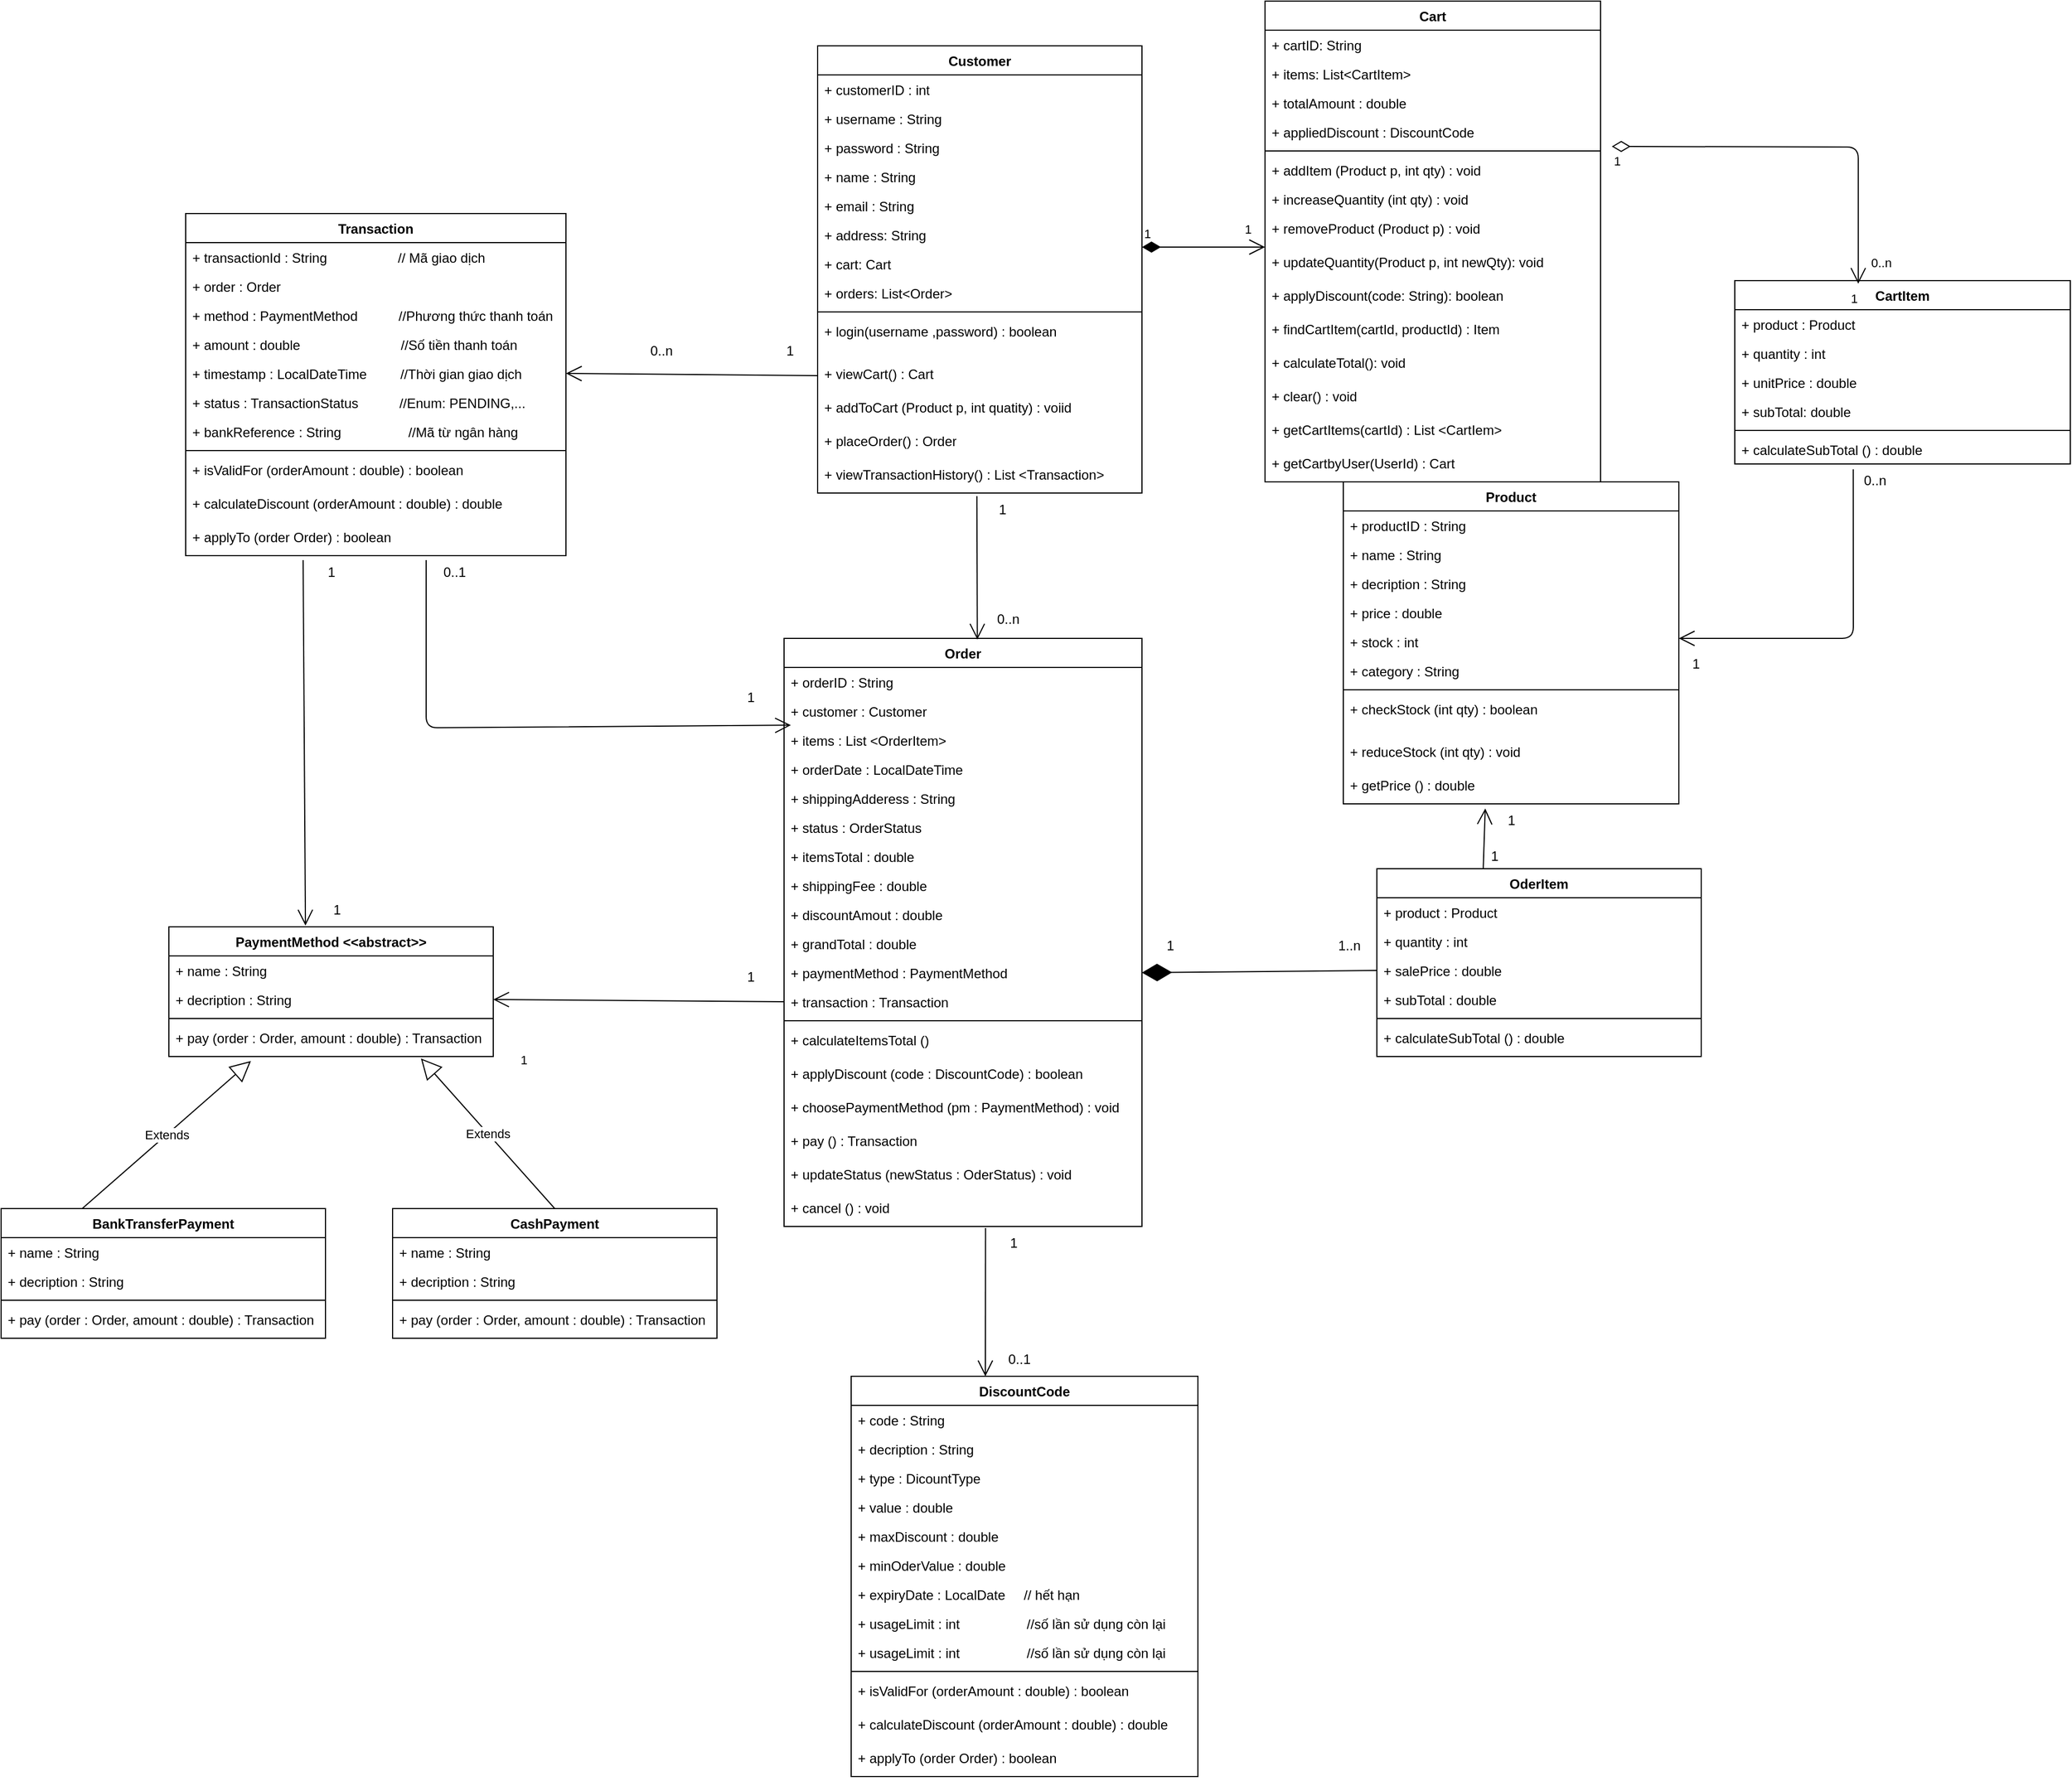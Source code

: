 <mxfile>
    <diagram id="XWeczmoMWFOpDsuUQ3jR" name="Page-1">
        <mxGraphModel dx="1324" dy="1663" grid="1" gridSize="10" guides="1" tooltips="1" connect="1" arrows="1" fold="1" page="1" pageScale="1" pageWidth="850" pageHeight="1100" math="0" shadow="0">
            <root>
                <mxCell id="0"/>
                <mxCell id="1" parent="0"/>
                <mxCell id="58" value="Customer" style="swimlane;fontStyle=1;align=center;verticalAlign=top;childLayout=stackLayout;horizontal=1;startSize=26;horizontalStack=0;resizeParent=1;resizeParentMax=0;resizeLast=0;collapsible=1;marginBottom=0;whiteSpace=wrap;html=1;" parent="1" vertex="1">
                    <mxGeometry x="140" y="-50" width="290" height="400" as="geometry">
                        <mxRectangle x="150" y="10" width="100" height="30" as="alternateBounds"/>
                    </mxGeometry>
                </mxCell>
                <mxCell id="59" value="+ customerID : int" style="text;strokeColor=none;fillColor=none;align=left;verticalAlign=top;spacingLeft=4;spacingRight=4;overflow=hidden;rotatable=0;points=[[0,0.5],[1,0.5]];portConstraint=eastwest;whiteSpace=wrap;html=1;" parent="58" vertex="1">
                    <mxGeometry y="26" width="290" height="26" as="geometry"/>
                </mxCell>
                <mxCell id="64" value="+ username : String" style="text;strokeColor=none;fillColor=none;align=left;verticalAlign=top;spacingLeft=4;spacingRight=4;overflow=hidden;rotatable=0;points=[[0,0.5],[1,0.5]];portConstraint=eastwest;whiteSpace=wrap;html=1;" parent="58" vertex="1">
                    <mxGeometry y="52" width="290" height="26" as="geometry"/>
                </mxCell>
                <mxCell id="68" value="+ password : String" style="text;strokeColor=none;fillColor=none;align=left;verticalAlign=top;spacingLeft=4;spacingRight=4;overflow=hidden;rotatable=0;points=[[0,0.5],[1,0.5]];portConstraint=eastwest;whiteSpace=wrap;html=1;" parent="58" vertex="1">
                    <mxGeometry y="78" width="290" height="26" as="geometry"/>
                </mxCell>
                <mxCell id="65" value="+ name : String" style="text;strokeColor=none;fillColor=none;align=left;verticalAlign=top;spacingLeft=4;spacingRight=4;overflow=hidden;rotatable=0;points=[[0,0.5],[1,0.5]];portConstraint=eastwest;whiteSpace=wrap;html=1;" parent="58" vertex="1">
                    <mxGeometry y="104" width="290" height="26" as="geometry"/>
                </mxCell>
                <mxCell id="66" value="+ email : String" style="text;strokeColor=none;fillColor=none;align=left;verticalAlign=top;spacingLeft=4;spacingRight=4;overflow=hidden;rotatable=0;points=[[0,0.5],[1,0.5]];portConstraint=eastwest;whiteSpace=wrap;html=1;" parent="58" vertex="1">
                    <mxGeometry y="130" width="290" height="26" as="geometry"/>
                </mxCell>
                <mxCell id="67" value="+ address: String" style="text;strokeColor=none;fillColor=none;align=left;verticalAlign=top;spacingLeft=4;spacingRight=4;overflow=hidden;rotatable=0;points=[[0,0.5],[1,0.5]];portConstraint=eastwest;whiteSpace=wrap;html=1;" parent="58" vertex="1">
                    <mxGeometry y="156" width="290" height="26" as="geometry"/>
                </mxCell>
                <mxCell id="137" value="+ cart: Cart" style="text;strokeColor=none;fillColor=none;align=left;verticalAlign=top;spacingLeft=4;spacingRight=4;overflow=hidden;rotatable=0;points=[[0,0.5],[1,0.5]];portConstraint=eastwest;whiteSpace=wrap;html=1;" parent="58" vertex="1">
                    <mxGeometry y="182" width="290" height="26" as="geometry"/>
                </mxCell>
                <mxCell id="138" value="+ orders: List&amp;lt;Order&amp;gt;" style="text;strokeColor=none;fillColor=none;align=left;verticalAlign=top;spacingLeft=4;spacingRight=4;overflow=hidden;rotatable=0;points=[[0,0.5],[1,0.5]];portConstraint=eastwest;whiteSpace=wrap;html=1;" parent="58" vertex="1">
                    <mxGeometry y="208" width="290" height="26" as="geometry"/>
                </mxCell>
                <mxCell id="60" value="" style="line;strokeWidth=1;fillColor=none;align=left;verticalAlign=middle;spacingTop=-1;spacingLeft=3;spacingRight=3;rotatable=0;labelPosition=right;points=[];portConstraint=eastwest;strokeColor=inherit;" parent="58" vertex="1">
                    <mxGeometry y="234" width="290" height="8" as="geometry"/>
                </mxCell>
                <mxCell id="61" value="&lt;div&gt;+ login(username ,password) : boolean&lt;/div&gt;" style="text;strokeColor=none;fillColor=none;align=left;verticalAlign=top;spacingLeft=4;spacingRight=4;overflow=hidden;rotatable=0;points=[[0,0.5],[1,0.5]];portConstraint=eastwest;whiteSpace=wrap;html=1;" parent="58" vertex="1">
                    <mxGeometry y="242" width="290" height="38" as="geometry"/>
                </mxCell>
                <mxCell id="62" value="+ viewCart() : Cart" style="text;strokeColor=none;fillColor=none;align=left;verticalAlign=top;spacingLeft=4;spacingRight=4;overflow=hidden;rotatable=0;points=[[0,0.5],[1,0.5]];portConstraint=eastwest;whiteSpace=wrap;html=1;" parent="58" vertex="1">
                    <mxGeometry y="280" width="290" height="30" as="geometry"/>
                </mxCell>
                <mxCell id="152" value="+ addToCart (Product p, int quatity) : voiid" style="text;strokeColor=none;fillColor=none;align=left;verticalAlign=top;spacingLeft=4;spacingRight=4;overflow=hidden;rotatable=0;points=[[0,0.5],[1,0.5]];portConstraint=eastwest;whiteSpace=wrap;html=1;" parent="58" vertex="1">
                    <mxGeometry y="310" width="290" height="30" as="geometry"/>
                </mxCell>
                <mxCell id="151" value="+ placeOrder() : Order" style="text;strokeColor=none;fillColor=none;align=left;verticalAlign=top;spacingLeft=4;spacingRight=4;overflow=hidden;rotatable=0;points=[[0,0.5],[1,0.5]];portConstraint=eastwest;whiteSpace=wrap;html=1;" parent="58" vertex="1">
                    <mxGeometry y="340" width="290" height="30" as="geometry"/>
                </mxCell>
                <mxCell id="153" value="+ viewTransactionHistory() : List &amp;lt;Transaction&amp;gt;" style="text;strokeColor=none;fillColor=none;align=left;verticalAlign=top;spacingLeft=4;spacingRight=4;overflow=hidden;rotatable=0;points=[[0,0.5],[1,0.5]];portConstraint=eastwest;whiteSpace=wrap;html=1;" parent="58" vertex="1">
                    <mxGeometry y="370" width="290" height="30" as="geometry"/>
                </mxCell>
                <mxCell id="69" value="Cart" style="swimlane;fontStyle=1;align=center;verticalAlign=top;childLayout=stackLayout;horizontal=1;startSize=26;horizontalStack=0;resizeParent=1;resizeParentMax=0;resizeLast=0;collapsible=1;marginBottom=0;whiteSpace=wrap;html=1;" parent="1" vertex="1">
                    <mxGeometry x="540" y="-90" width="300" height="430" as="geometry">
                        <mxRectangle x="150" y="10" width="100" height="30" as="alternateBounds"/>
                    </mxGeometry>
                </mxCell>
                <mxCell id="70" value="+&amp;nbsp;&lt;span style=&quot;background-color: transparent;&quot;&gt;cartID: String&lt;/span&gt;" style="text;strokeColor=none;fillColor=none;align=left;verticalAlign=top;spacingLeft=4;spacingRight=4;overflow=hidden;rotatable=0;points=[[0,0.5],[1,0.5]];portConstraint=eastwest;whiteSpace=wrap;html=1;" parent="69" vertex="1">
                    <mxGeometry y="26" width="300" height="26" as="geometry"/>
                </mxCell>
                <mxCell id="72" value="+&amp;nbsp;&lt;span style=&quot;background-color: transparent;&quot;&gt;items: List&amp;lt;CartItem&amp;gt;&lt;/span&gt;" style="text;strokeColor=none;fillColor=none;align=left;verticalAlign=top;spacingLeft=4;spacingRight=4;overflow=hidden;rotatable=0;points=[[0,0.5],[1,0.5]];portConstraint=eastwest;whiteSpace=wrap;html=1;" parent="69" vertex="1">
                    <mxGeometry y="52" width="300" height="26" as="geometry"/>
                </mxCell>
                <mxCell id="73" value="+ totalAmount : double" style="text;strokeColor=none;fillColor=none;align=left;verticalAlign=top;spacingLeft=4;spacingRight=4;overflow=hidden;rotatable=0;points=[[0,0.5],[1,0.5]];portConstraint=eastwest;whiteSpace=wrap;html=1;" parent="69" vertex="1">
                    <mxGeometry y="78" width="300" height="26" as="geometry"/>
                </mxCell>
                <mxCell id="132" value="+ appliedDiscount : DiscountCode" style="text;strokeColor=none;fillColor=none;align=left;verticalAlign=top;spacingLeft=4;spacingRight=4;overflow=hidden;rotatable=0;points=[[0,0.5],[1,0.5]];portConstraint=eastwest;whiteSpace=wrap;html=1;" parent="69" vertex="1">
                    <mxGeometry y="104" width="300" height="26" as="geometry"/>
                </mxCell>
                <mxCell id="76" value="" style="line;strokeWidth=1;fillColor=none;align=left;verticalAlign=middle;spacingTop=-1;spacingLeft=3;spacingRight=3;rotatable=0;labelPosition=right;points=[];portConstraint=eastwest;strokeColor=inherit;" parent="69" vertex="1">
                    <mxGeometry y="130" width="300" height="8" as="geometry"/>
                </mxCell>
                <mxCell id="77" value="&lt;div&gt;+ addItem (Product p, int qty) : void&lt;/div&gt;" style="text;strokeColor=none;fillColor=none;align=left;verticalAlign=top;spacingLeft=4;spacingRight=4;overflow=hidden;rotatable=0;points=[[0,0.5],[1,0.5]];portConstraint=eastwest;whiteSpace=wrap;html=1;" parent="69" vertex="1">
                    <mxGeometry y="138" width="300" height="26" as="geometry"/>
                </mxCell>
                <mxCell id="360" value="&lt;div&gt;+ increaseQuantity (int qty) : void&lt;/div&gt;" style="text;strokeColor=none;fillColor=none;align=left;verticalAlign=top;spacingLeft=4;spacingRight=4;overflow=hidden;rotatable=0;points=[[0,0.5],[1,0.5]];portConstraint=eastwest;whiteSpace=wrap;html=1;" vertex="1" parent="69">
                    <mxGeometry y="164" width="300" height="26" as="geometry"/>
                </mxCell>
                <mxCell id="133" value="+ removeProduct (Product p) : void" style="text;strokeColor=none;fillColor=none;align=left;verticalAlign=top;spacingLeft=4;spacingRight=4;overflow=hidden;rotatable=0;points=[[0,0.5],[1,0.5]];portConstraint=eastwest;whiteSpace=wrap;html=1;" parent="69" vertex="1">
                    <mxGeometry y="190" width="300" height="30" as="geometry"/>
                </mxCell>
                <mxCell id="78" value="+&amp;nbsp;&lt;span style=&quot;background-color: transparent;&quot;&gt;updateQuantity(Product p, int newQty): void&lt;/span&gt;" style="text;strokeColor=none;fillColor=none;align=left;verticalAlign=top;spacingLeft=4;spacingRight=4;overflow=hidden;rotatable=0;points=[[0,0.5],[1,0.5]];portConstraint=eastwest;whiteSpace=wrap;html=1;" parent="69" vertex="1">
                    <mxGeometry y="220" width="300" height="30" as="geometry"/>
                </mxCell>
                <mxCell id="135" value="+&amp;nbsp;&lt;span style=&quot;background-color: transparent;&quot;&gt;applyDiscount(code: String): boolean&lt;/span&gt;" style="text;strokeColor=none;fillColor=none;align=left;verticalAlign=top;spacingLeft=4;spacingRight=4;overflow=hidden;rotatable=0;points=[[0,0.5],[1,0.5]];portConstraint=eastwest;whiteSpace=wrap;html=1;" parent="69" vertex="1">
                    <mxGeometry y="250" width="300" height="30" as="geometry"/>
                </mxCell>
                <mxCell id="359" value="+ findCartItem(cartId, productId) : Item" style="text;strokeColor=none;fillColor=none;align=left;verticalAlign=top;spacingLeft=4;spacingRight=4;overflow=hidden;rotatable=0;points=[[0,0.5],[1,0.5]];portConstraint=eastwest;whiteSpace=wrap;html=1;" parent="69" vertex="1">
                    <mxGeometry y="280" width="300" height="30" as="geometry"/>
                </mxCell>
                <mxCell id="134" value="+&amp;nbsp;&lt;span style=&quot;background-color: transparent;&quot;&gt;calculateTotal(): void&lt;/span&gt;" style="text;strokeColor=none;fillColor=none;align=left;verticalAlign=top;spacingLeft=4;spacingRight=4;overflow=hidden;rotatable=0;points=[[0,0.5],[1,0.5]];portConstraint=eastwest;whiteSpace=wrap;html=1;" parent="69" vertex="1">
                    <mxGeometry y="310" width="300" height="30" as="geometry"/>
                </mxCell>
                <mxCell id="136" value="+ clear() : void" style="text;strokeColor=none;fillColor=none;align=left;verticalAlign=top;spacingLeft=4;spacingRight=4;overflow=hidden;rotatable=0;points=[[0,0.5],[1,0.5]];portConstraint=eastwest;whiteSpace=wrap;html=1;" parent="69" vertex="1">
                    <mxGeometry y="340" width="300" height="30" as="geometry"/>
                </mxCell>
                <mxCell id="357" value="+ getCartItems(cartId) : List &amp;lt;CartIem&amp;gt;" style="text;strokeColor=none;fillColor=none;align=left;verticalAlign=top;spacingLeft=4;spacingRight=4;overflow=hidden;rotatable=0;points=[[0,0.5],[1,0.5]];portConstraint=eastwest;whiteSpace=wrap;html=1;" parent="69" vertex="1">
                    <mxGeometry y="370" width="300" height="30" as="geometry"/>
                </mxCell>
                <mxCell id="358" value="+ getCartbyUser(UserId) : Cart" style="text;strokeColor=none;fillColor=none;align=left;verticalAlign=top;spacingLeft=4;spacingRight=4;overflow=hidden;rotatable=0;points=[[0,0.5],[1,0.5]];portConstraint=eastwest;whiteSpace=wrap;html=1;" parent="69" vertex="1">
                    <mxGeometry y="400" width="300" height="30" as="geometry"/>
                </mxCell>
                <mxCell id="139" value="Order" style="swimlane;fontStyle=1;align=center;verticalAlign=top;childLayout=stackLayout;horizontal=1;startSize=26;horizontalStack=0;resizeParent=1;resizeParentMax=0;resizeLast=0;collapsible=1;marginBottom=0;whiteSpace=wrap;html=1;" parent="1" vertex="1">
                    <mxGeometry x="110" y="480" width="320" height="526" as="geometry">
                        <mxRectangle x="150" y="10" width="100" height="30" as="alternateBounds"/>
                    </mxGeometry>
                </mxCell>
                <mxCell id="140" value="+ orderID : String" style="text;strokeColor=none;fillColor=none;align=left;verticalAlign=top;spacingLeft=4;spacingRight=4;overflow=hidden;rotatable=0;points=[[0,0.5],[1,0.5]];portConstraint=eastwest;whiteSpace=wrap;html=1;" parent="139" vertex="1">
                    <mxGeometry y="26" width="320" height="26" as="geometry"/>
                </mxCell>
                <mxCell id="141" value="+ customer : Customer" style="text;strokeColor=none;fillColor=none;align=left;verticalAlign=top;spacingLeft=4;spacingRight=4;overflow=hidden;rotatable=0;points=[[0,0.5],[1,0.5]];portConstraint=eastwest;whiteSpace=wrap;html=1;" parent="139" vertex="1">
                    <mxGeometry y="52" width="320" height="26" as="geometry"/>
                </mxCell>
                <mxCell id="142" value="+ items : List &amp;lt;OrderItem&amp;gt;" style="text;strokeColor=none;fillColor=none;align=left;verticalAlign=top;spacingLeft=4;spacingRight=4;overflow=hidden;rotatable=0;points=[[0,0.5],[1,0.5]];portConstraint=eastwest;whiteSpace=wrap;html=1;" parent="139" vertex="1">
                    <mxGeometry y="78" width="320" height="26" as="geometry"/>
                </mxCell>
                <mxCell id="143" value="+ orderDate : LocalDateTime" style="text;strokeColor=none;fillColor=none;align=left;verticalAlign=top;spacingLeft=4;spacingRight=4;overflow=hidden;rotatable=0;points=[[0,0.5],[1,0.5]];portConstraint=eastwest;whiteSpace=wrap;html=1;" parent="139" vertex="1">
                    <mxGeometry y="104" width="320" height="26" as="geometry"/>
                </mxCell>
                <mxCell id="144" value="+ shippingAdderess : String" style="text;strokeColor=none;fillColor=none;align=left;verticalAlign=top;spacingLeft=4;spacingRight=4;overflow=hidden;rotatable=0;points=[[0,0.5],[1,0.5]];portConstraint=eastwest;whiteSpace=wrap;html=1;" parent="139" vertex="1">
                    <mxGeometry y="130" width="320" height="26" as="geometry"/>
                </mxCell>
                <mxCell id="145" value="+ status : OrderStatus" style="text;strokeColor=none;fillColor=none;align=left;verticalAlign=top;spacingLeft=4;spacingRight=4;overflow=hidden;rotatable=0;points=[[0,0.5],[1,0.5]];portConstraint=eastwest;whiteSpace=wrap;html=1;" parent="139" vertex="1">
                    <mxGeometry y="156" width="320" height="26" as="geometry"/>
                </mxCell>
                <mxCell id="146" value="+ itemsTotal : double" style="text;strokeColor=none;fillColor=none;align=left;verticalAlign=top;spacingLeft=4;spacingRight=4;overflow=hidden;rotatable=0;points=[[0,0.5],[1,0.5]];portConstraint=eastwest;whiteSpace=wrap;html=1;" parent="139" vertex="1">
                    <mxGeometry y="182" width="320" height="26" as="geometry"/>
                </mxCell>
                <mxCell id="147" value="+ shippingFee : double" style="text;strokeColor=none;fillColor=none;align=left;verticalAlign=top;spacingLeft=4;spacingRight=4;overflow=hidden;rotatable=0;points=[[0,0.5],[1,0.5]];portConstraint=eastwest;whiteSpace=wrap;html=1;" parent="139" vertex="1">
                    <mxGeometry y="208" width="320" height="26" as="geometry"/>
                </mxCell>
                <mxCell id="182" value="+ discountAmout : double" style="text;strokeColor=none;fillColor=none;align=left;verticalAlign=top;spacingLeft=4;spacingRight=4;overflow=hidden;rotatable=0;points=[[0,0.5],[1,0.5]];portConstraint=eastwest;whiteSpace=wrap;html=1;" parent="139" vertex="1">
                    <mxGeometry y="234" width="320" height="26" as="geometry"/>
                </mxCell>
                <mxCell id="181" value="+ grandTotal : double" style="text;strokeColor=none;fillColor=none;align=left;verticalAlign=top;spacingLeft=4;spacingRight=4;overflow=hidden;rotatable=0;points=[[0,0.5],[1,0.5]];portConstraint=eastwest;whiteSpace=wrap;html=1;" parent="139" vertex="1">
                    <mxGeometry y="260" width="320" height="26" as="geometry"/>
                </mxCell>
                <mxCell id="183" value="+ paymentMethod : PaymentMethod" style="text;strokeColor=none;fillColor=none;align=left;verticalAlign=top;spacingLeft=4;spacingRight=4;overflow=hidden;rotatable=0;points=[[0,0.5],[1,0.5]];portConstraint=eastwest;whiteSpace=wrap;html=1;" parent="139" vertex="1">
                    <mxGeometry y="286" width="320" height="26" as="geometry"/>
                </mxCell>
                <mxCell id="184" value="+ transaction : Transaction" style="text;strokeColor=none;fillColor=none;align=left;verticalAlign=top;spacingLeft=4;spacingRight=4;overflow=hidden;rotatable=0;points=[[0,0.5],[1,0.5]];portConstraint=eastwest;whiteSpace=wrap;html=1;" parent="139" vertex="1">
                    <mxGeometry y="312" width="320" height="26" as="geometry"/>
                </mxCell>
                <mxCell id="148" value="" style="line;strokeWidth=1;fillColor=none;align=left;verticalAlign=middle;spacingTop=-1;spacingLeft=3;spacingRight=3;rotatable=0;labelPosition=right;points=[];portConstraint=eastwest;strokeColor=inherit;" parent="139" vertex="1">
                    <mxGeometry y="338" width="320" height="8" as="geometry"/>
                </mxCell>
                <mxCell id="150" value="+ calculateItemsTotal ()" style="text;strokeColor=none;fillColor=none;align=left;verticalAlign=top;spacingLeft=4;spacingRight=4;overflow=hidden;rotatable=0;points=[[0,0.5],[1,0.5]];portConstraint=eastwest;whiteSpace=wrap;html=1;" parent="139" vertex="1">
                    <mxGeometry y="346" width="320" height="30" as="geometry"/>
                </mxCell>
                <mxCell id="187" value="+ applyDiscount (code : DiscountCode) : boolean" style="text;strokeColor=none;fillColor=none;align=left;verticalAlign=top;spacingLeft=4;spacingRight=4;overflow=hidden;rotatable=0;points=[[0,0.5],[1,0.5]];portConstraint=eastwest;whiteSpace=wrap;html=1;" parent="139" vertex="1">
                    <mxGeometry y="376" width="320" height="30" as="geometry"/>
                </mxCell>
                <mxCell id="188" value="+ choosePaymentMethod (pm : PaymentMethod) : void" style="text;strokeColor=none;fillColor=none;align=left;verticalAlign=top;spacingLeft=4;spacingRight=4;overflow=hidden;rotatable=0;points=[[0,0.5],[1,0.5]];portConstraint=eastwest;whiteSpace=wrap;html=1;" parent="139" vertex="1">
                    <mxGeometry y="406" width="320" height="30" as="geometry"/>
                </mxCell>
                <mxCell id="189" value="+ pay () : Transaction" style="text;strokeColor=none;fillColor=none;align=left;verticalAlign=top;spacingLeft=4;spacingRight=4;overflow=hidden;rotatable=0;points=[[0,0.5],[1,0.5]];portConstraint=eastwest;whiteSpace=wrap;html=1;" parent="139" vertex="1">
                    <mxGeometry y="436" width="320" height="30" as="geometry"/>
                </mxCell>
                <mxCell id="186" value="+ updateStatus (newStatus : OderStatus) : void" style="text;strokeColor=none;fillColor=none;align=left;verticalAlign=top;spacingLeft=4;spacingRight=4;overflow=hidden;rotatable=0;points=[[0,0.5],[1,0.5]];portConstraint=eastwest;whiteSpace=wrap;html=1;" parent="139" vertex="1">
                    <mxGeometry y="466" width="320" height="30" as="geometry"/>
                </mxCell>
                <mxCell id="190" value="+ cancel () : void" style="text;strokeColor=none;fillColor=none;align=left;verticalAlign=top;spacingLeft=4;spacingRight=4;overflow=hidden;rotatable=0;points=[[0,0.5],[1,0.5]];portConstraint=eastwest;whiteSpace=wrap;html=1;" parent="139" vertex="1">
                    <mxGeometry y="496" width="320" height="30" as="geometry"/>
                </mxCell>
                <mxCell id="154" value="CartItem" style="swimlane;fontStyle=1;align=center;verticalAlign=top;childLayout=stackLayout;horizontal=1;startSize=26;horizontalStack=0;resizeParent=1;resizeParentMax=0;resizeLast=0;collapsible=1;marginBottom=0;whiteSpace=wrap;html=1;" parent="1" vertex="1">
                    <mxGeometry x="960" y="160" width="300" height="164" as="geometry">
                        <mxRectangle x="150" y="10" width="100" height="30" as="alternateBounds"/>
                    </mxGeometry>
                </mxCell>
                <mxCell id="155" value="+ product : Product" style="text;strokeColor=none;fillColor=none;align=left;verticalAlign=top;spacingLeft=4;spacingRight=4;overflow=hidden;rotatable=0;points=[[0,0.5],[1,0.5]];portConstraint=eastwest;whiteSpace=wrap;html=1;" parent="154" vertex="1">
                    <mxGeometry y="26" width="300" height="26" as="geometry"/>
                </mxCell>
                <mxCell id="156" value="+ quantity : int" style="text;strokeColor=none;fillColor=none;align=left;verticalAlign=top;spacingLeft=4;spacingRight=4;overflow=hidden;rotatable=0;points=[[0,0.5],[1,0.5]];portConstraint=eastwest;whiteSpace=wrap;html=1;" parent="154" vertex="1">
                    <mxGeometry y="52" width="300" height="26" as="geometry"/>
                </mxCell>
                <mxCell id="157" value="+ unitPrice : double" style="text;strokeColor=none;fillColor=none;align=left;verticalAlign=top;spacingLeft=4;spacingRight=4;overflow=hidden;rotatable=0;points=[[0,0.5],[1,0.5]];portConstraint=eastwest;whiteSpace=wrap;html=1;" parent="154" vertex="1">
                    <mxGeometry y="78" width="300" height="26" as="geometry"/>
                </mxCell>
                <mxCell id="158" value="+ subTotal: double" style="text;strokeColor=none;fillColor=none;align=left;verticalAlign=top;spacingLeft=4;spacingRight=4;overflow=hidden;rotatable=0;points=[[0,0.5],[1,0.5]];portConstraint=eastwest;whiteSpace=wrap;html=1;" parent="154" vertex="1">
                    <mxGeometry y="104" width="300" height="26" as="geometry"/>
                </mxCell>
                <mxCell id="159" value="" style="line;strokeWidth=1;fillColor=none;align=left;verticalAlign=middle;spacingTop=-1;spacingLeft=3;spacingRight=3;rotatable=0;labelPosition=right;points=[];portConstraint=eastwest;strokeColor=inherit;" parent="154" vertex="1">
                    <mxGeometry y="130" width="300" height="8" as="geometry"/>
                </mxCell>
                <mxCell id="160" value="+ calculateSubTotal () : double" style="text;strokeColor=none;fillColor=none;align=left;verticalAlign=top;spacingLeft=4;spacingRight=4;overflow=hidden;rotatable=0;points=[[0,0.5],[1,0.5]];portConstraint=eastwest;whiteSpace=wrap;html=1;" parent="154" vertex="1">
                    <mxGeometry y="138" width="300" height="26" as="geometry"/>
                </mxCell>
                <mxCell id="166" value="Product" style="swimlane;fontStyle=1;align=center;verticalAlign=top;childLayout=stackLayout;horizontal=1;startSize=26;horizontalStack=0;resizeParent=1;resizeParentMax=0;resizeLast=0;collapsible=1;marginBottom=0;whiteSpace=wrap;html=1;" parent="1" vertex="1">
                    <mxGeometry x="610" y="340" width="300" height="288" as="geometry">
                        <mxRectangle x="150" y="10" width="100" height="30" as="alternateBounds"/>
                    </mxGeometry>
                </mxCell>
                <mxCell id="167" value="+ productID : String" style="text;strokeColor=none;fillColor=none;align=left;verticalAlign=top;spacingLeft=4;spacingRight=4;overflow=hidden;rotatable=0;points=[[0,0.5],[1,0.5]];portConstraint=eastwest;whiteSpace=wrap;html=1;" parent="166" vertex="1">
                    <mxGeometry y="26" width="300" height="26" as="geometry"/>
                </mxCell>
                <mxCell id="170" value="+ name : String" style="text;strokeColor=none;fillColor=none;align=left;verticalAlign=top;spacingLeft=4;spacingRight=4;overflow=hidden;rotatable=0;points=[[0,0.5],[1,0.5]];portConstraint=eastwest;whiteSpace=wrap;html=1;" parent="166" vertex="1">
                    <mxGeometry y="52" width="300" height="26" as="geometry"/>
                </mxCell>
                <mxCell id="171" value="+ decription : String" style="text;strokeColor=none;fillColor=none;align=left;verticalAlign=top;spacingLeft=4;spacingRight=4;overflow=hidden;rotatable=0;points=[[0,0.5],[1,0.5]];portConstraint=eastwest;whiteSpace=wrap;html=1;" parent="166" vertex="1">
                    <mxGeometry y="78" width="300" height="26" as="geometry"/>
                </mxCell>
                <mxCell id="172" value="+ price : double" style="text;strokeColor=none;fillColor=none;align=left;verticalAlign=top;spacingLeft=4;spacingRight=4;overflow=hidden;rotatable=0;points=[[0,0.5],[1,0.5]];portConstraint=eastwest;whiteSpace=wrap;html=1;" parent="166" vertex="1">
                    <mxGeometry y="104" width="300" height="26" as="geometry"/>
                </mxCell>
                <mxCell id="173" value="+ stock : int" style="text;strokeColor=none;fillColor=none;align=left;verticalAlign=top;spacingLeft=4;spacingRight=4;overflow=hidden;rotatable=0;points=[[0,0.5],[1,0.5]];portConstraint=eastwest;whiteSpace=wrap;html=1;" parent="166" vertex="1">
                    <mxGeometry y="130" width="300" height="26" as="geometry"/>
                </mxCell>
                <mxCell id="174" value="+ category : String" style="text;strokeColor=none;fillColor=none;align=left;verticalAlign=top;spacingLeft=4;spacingRight=4;overflow=hidden;rotatable=0;points=[[0,0.5],[1,0.5]];portConstraint=eastwest;whiteSpace=wrap;html=1;" parent="166" vertex="1">
                    <mxGeometry y="156" width="300" height="26" as="geometry"/>
                </mxCell>
                <mxCell id="175" value="" style="line;strokeWidth=1;fillColor=none;align=left;verticalAlign=middle;spacingTop=-1;spacingLeft=3;spacingRight=3;rotatable=0;labelPosition=right;points=[];portConstraint=eastwest;strokeColor=inherit;" parent="166" vertex="1">
                    <mxGeometry y="182" width="300" height="8" as="geometry"/>
                </mxCell>
                <mxCell id="176" value="+ checkStock (int qty) : boolean" style="text;strokeColor=none;fillColor=none;align=left;verticalAlign=top;spacingLeft=4;spacingRight=4;overflow=hidden;rotatable=0;points=[[0,0.5],[1,0.5]];portConstraint=eastwest;whiteSpace=wrap;html=1;" parent="166" vertex="1">
                    <mxGeometry y="190" width="300" height="38" as="geometry"/>
                </mxCell>
                <mxCell id="177" value="+ reduceStock (int qty) : void" style="text;strokeColor=none;fillColor=none;align=left;verticalAlign=top;spacingLeft=4;spacingRight=4;overflow=hidden;rotatable=0;points=[[0,0.5],[1,0.5]];portConstraint=eastwest;whiteSpace=wrap;html=1;" parent="166" vertex="1">
                    <mxGeometry y="228" width="300" height="30" as="geometry"/>
                </mxCell>
                <mxCell id="178" value="+ getPrice () : double" style="text;strokeColor=none;fillColor=none;align=left;verticalAlign=top;spacingLeft=4;spacingRight=4;overflow=hidden;rotatable=0;points=[[0,0.5],[1,0.5]];portConstraint=eastwest;whiteSpace=wrap;html=1;" parent="166" vertex="1">
                    <mxGeometry y="258" width="300" height="30" as="geometry"/>
                </mxCell>
                <mxCell id="191" value="OderItem" style="swimlane;fontStyle=1;align=center;verticalAlign=top;childLayout=stackLayout;horizontal=1;startSize=26;horizontalStack=0;resizeParent=1;resizeParentMax=0;resizeLast=0;collapsible=1;marginBottom=0;whiteSpace=wrap;html=1;" parent="1" vertex="1">
                    <mxGeometry x="640" y="686" width="290" height="168" as="geometry">
                        <mxRectangle x="150" y="10" width="100" height="30" as="alternateBounds"/>
                    </mxGeometry>
                </mxCell>
                <mxCell id="192" value="+ product : Product" style="text;strokeColor=none;fillColor=none;align=left;verticalAlign=top;spacingLeft=4;spacingRight=4;overflow=hidden;rotatable=0;points=[[0,0.5],[1,0.5]];portConstraint=eastwest;whiteSpace=wrap;html=1;" parent="191" vertex="1">
                    <mxGeometry y="26" width="290" height="26" as="geometry"/>
                </mxCell>
                <mxCell id="193" value="+ quantity : int" style="text;strokeColor=none;fillColor=none;align=left;verticalAlign=top;spacingLeft=4;spacingRight=4;overflow=hidden;rotatable=0;points=[[0,0.5],[1,0.5]];portConstraint=eastwest;whiteSpace=wrap;html=1;" parent="191" vertex="1">
                    <mxGeometry y="52" width="290" height="26" as="geometry"/>
                </mxCell>
                <mxCell id="194" value="+ salePrice : double" style="text;strokeColor=none;fillColor=none;align=left;verticalAlign=top;spacingLeft=4;spacingRight=4;overflow=hidden;rotatable=0;points=[[0,0.5],[1,0.5]];portConstraint=eastwest;whiteSpace=wrap;html=1;" parent="191" vertex="1">
                    <mxGeometry y="78" width="290" height="26" as="geometry"/>
                </mxCell>
                <mxCell id="195" value="+ subTotal : double" style="text;strokeColor=none;fillColor=none;align=left;verticalAlign=top;spacingLeft=4;spacingRight=4;overflow=hidden;rotatable=0;points=[[0,0.5],[1,0.5]];portConstraint=eastwest;whiteSpace=wrap;html=1;" parent="191" vertex="1">
                    <mxGeometry y="104" width="290" height="26" as="geometry"/>
                </mxCell>
                <mxCell id="200" value="" style="line;strokeWidth=1;fillColor=none;align=left;verticalAlign=middle;spacingTop=-1;spacingLeft=3;spacingRight=3;rotatable=0;labelPosition=right;points=[];portConstraint=eastwest;strokeColor=inherit;" parent="191" vertex="1">
                    <mxGeometry y="130" width="290" height="8" as="geometry"/>
                </mxCell>
                <mxCell id="202" value="+ calculateSubTotal () : double" style="text;strokeColor=none;fillColor=none;align=left;verticalAlign=top;spacingLeft=4;spacingRight=4;overflow=hidden;rotatable=0;points=[[0,0.5],[1,0.5]];portConstraint=eastwest;whiteSpace=wrap;html=1;" parent="191" vertex="1">
                    <mxGeometry y="138" width="290" height="30" as="geometry"/>
                </mxCell>
                <mxCell id="206" value="DiscountCode" style="swimlane;fontStyle=1;align=center;verticalAlign=top;childLayout=stackLayout;horizontal=1;startSize=26;horizontalStack=0;resizeParent=1;resizeParentMax=0;resizeLast=0;collapsible=1;marginBottom=0;whiteSpace=wrap;html=1;" parent="1" vertex="1">
                    <mxGeometry x="170" y="1140" width="310" height="358" as="geometry">
                        <mxRectangle x="150" y="10" width="100" height="30" as="alternateBounds"/>
                    </mxGeometry>
                </mxCell>
                <mxCell id="207" value="+ code : String" style="text;strokeColor=none;fillColor=none;align=left;verticalAlign=top;spacingLeft=4;spacingRight=4;overflow=hidden;rotatable=0;points=[[0,0.5],[1,0.5]];portConstraint=eastwest;whiteSpace=wrap;html=1;" parent="206" vertex="1">
                    <mxGeometry y="26" width="310" height="26" as="geometry"/>
                </mxCell>
                <mxCell id="208" value="+ decription : String" style="text;strokeColor=none;fillColor=none;align=left;verticalAlign=top;spacingLeft=4;spacingRight=4;overflow=hidden;rotatable=0;points=[[0,0.5],[1,0.5]];portConstraint=eastwest;whiteSpace=wrap;html=1;" parent="206" vertex="1">
                    <mxGeometry y="52" width="310" height="26" as="geometry"/>
                </mxCell>
                <mxCell id="209" value="+ type : DicountType" style="text;strokeColor=none;fillColor=none;align=left;verticalAlign=top;spacingLeft=4;spacingRight=4;overflow=hidden;rotatable=0;points=[[0,0.5],[1,0.5]];portConstraint=eastwest;whiteSpace=wrap;html=1;" parent="206" vertex="1">
                    <mxGeometry y="78" width="310" height="26" as="geometry"/>
                </mxCell>
                <mxCell id="210" value="+ value : double" style="text;strokeColor=none;fillColor=none;align=left;verticalAlign=top;spacingLeft=4;spacingRight=4;overflow=hidden;rotatable=0;points=[[0,0.5],[1,0.5]];portConstraint=eastwest;whiteSpace=wrap;html=1;" parent="206" vertex="1">
                    <mxGeometry y="104" width="310" height="26" as="geometry"/>
                </mxCell>
                <mxCell id="211" value="+ maxDiscount : double" style="text;strokeColor=none;fillColor=none;align=left;verticalAlign=top;spacingLeft=4;spacingRight=4;overflow=hidden;rotatable=0;points=[[0,0.5],[1,0.5]];portConstraint=eastwest;whiteSpace=wrap;html=1;" parent="206" vertex="1">
                    <mxGeometry y="130" width="310" height="26" as="geometry"/>
                </mxCell>
                <mxCell id="212" value="+ minOderValue : double" style="text;strokeColor=none;fillColor=none;align=left;verticalAlign=top;spacingLeft=4;spacingRight=4;overflow=hidden;rotatable=0;points=[[0,0.5],[1,0.5]];portConstraint=eastwest;whiteSpace=wrap;html=1;" parent="206" vertex="1">
                    <mxGeometry y="156" width="310" height="26" as="geometry"/>
                </mxCell>
                <mxCell id="213" value="+ expiryDate : LocalDate&amp;nbsp; &amp;nbsp; &amp;nbsp;// hết hạn" style="text;strokeColor=none;fillColor=none;align=left;verticalAlign=top;spacingLeft=4;spacingRight=4;overflow=hidden;rotatable=0;points=[[0,0.5],[1,0.5]];portConstraint=eastwest;whiteSpace=wrap;html=1;" parent="206" vertex="1">
                    <mxGeometry y="182" width="310" height="26" as="geometry"/>
                </mxCell>
                <mxCell id="214" value="+ usageLimit : int&amp;nbsp; &amp;nbsp; &amp;nbsp; &amp;nbsp; &amp;nbsp; &amp;nbsp; &amp;nbsp; &amp;nbsp; &amp;nbsp; //số lần sử dụng còn lại" style="text;strokeColor=none;fillColor=none;align=left;verticalAlign=top;spacingLeft=4;spacingRight=4;overflow=hidden;rotatable=0;points=[[0,0.5],[1,0.5]];portConstraint=eastwest;whiteSpace=wrap;html=1;" parent="206" vertex="1">
                    <mxGeometry y="208" width="310" height="26" as="geometry"/>
                </mxCell>
                <mxCell id="273" value="+ usageLimit : int&amp;nbsp; &amp;nbsp; &amp;nbsp; &amp;nbsp; &amp;nbsp; &amp;nbsp; &amp;nbsp; &amp;nbsp; &amp;nbsp; //số lần sử dụng còn lại" style="text;strokeColor=none;fillColor=none;align=left;verticalAlign=top;spacingLeft=4;spacingRight=4;overflow=hidden;rotatable=0;points=[[0,0.5],[1,0.5]];portConstraint=eastwest;whiteSpace=wrap;html=1;" parent="206" vertex="1">
                    <mxGeometry y="234" width="310" height="26" as="geometry"/>
                </mxCell>
                <mxCell id="219" value="" style="line;strokeWidth=1;fillColor=none;align=left;verticalAlign=middle;spacingTop=-1;spacingLeft=3;spacingRight=3;rotatable=0;labelPosition=right;points=[];portConstraint=eastwest;strokeColor=inherit;" parent="206" vertex="1">
                    <mxGeometry y="260" width="310" height="8" as="geometry"/>
                </mxCell>
                <mxCell id="220" value="+ isValidFor (orderAmount : double) : boolean" style="text;strokeColor=none;fillColor=none;align=left;verticalAlign=top;spacingLeft=4;spacingRight=4;overflow=hidden;rotatable=0;points=[[0,0.5],[1,0.5]];portConstraint=eastwest;whiteSpace=wrap;html=1;" parent="206" vertex="1">
                    <mxGeometry y="268" width="310" height="30" as="geometry"/>
                </mxCell>
                <mxCell id="221" value="+ calculateDiscount (orderAmount : double) : double" style="text;strokeColor=none;fillColor=none;align=left;verticalAlign=top;spacingLeft=4;spacingRight=4;overflow=hidden;rotatable=0;points=[[0,0.5],[1,0.5]];portConstraint=eastwest;whiteSpace=wrap;html=1;" parent="206" vertex="1">
                    <mxGeometry y="298" width="310" height="30" as="geometry"/>
                </mxCell>
                <mxCell id="222" value="+ applyTo (order Order) : boolean" style="text;strokeColor=none;fillColor=none;align=left;verticalAlign=top;spacingLeft=4;spacingRight=4;overflow=hidden;rotatable=0;points=[[0,0.5],[1,0.5]];portConstraint=eastwest;whiteSpace=wrap;html=1;" parent="206" vertex="1">
                    <mxGeometry y="328" width="310" height="30" as="geometry"/>
                </mxCell>
                <mxCell id="226" value="PaymentMethod &amp;lt;&amp;lt;abstract&amp;gt;&amp;gt;" style="swimlane;fontStyle=1;align=center;verticalAlign=top;childLayout=stackLayout;horizontal=1;startSize=26;horizontalStack=0;resizeParent=1;resizeParentMax=0;resizeLast=0;collapsible=1;marginBottom=0;whiteSpace=wrap;html=1;" parent="1" vertex="1">
                    <mxGeometry x="-440" y="738" width="290" height="116" as="geometry">
                        <mxRectangle x="150" y="10" width="100" height="30" as="alternateBounds"/>
                    </mxGeometry>
                </mxCell>
                <mxCell id="227" value="+ name : String" style="text;strokeColor=none;fillColor=none;align=left;verticalAlign=top;spacingLeft=4;spacingRight=4;overflow=hidden;rotatable=0;points=[[0,0.5],[1,0.5]];portConstraint=eastwest;whiteSpace=wrap;html=1;" parent="226" vertex="1">
                    <mxGeometry y="26" width="290" height="26" as="geometry"/>
                </mxCell>
                <mxCell id="228" value="+ decription : String" style="text;strokeColor=none;fillColor=none;align=left;verticalAlign=top;spacingLeft=4;spacingRight=4;overflow=hidden;rotatable=0;points=[[0,0.5],[1,0.5]];portConstraint=eastwest;whiteSpace=wrap;html=1;" parent="226" vertex="1">
                    <mxGeometry y="52" width="290" height="26" as="geometry"/>
                </mxCell>
                <mxCell id="231" value="" style="line;strokeWidth=1;fillColor=none;align=left;verticalAlign=middle;spacingTop=-1;spacingLeft=3;spacingRight=3;rotatable=0;labelPosition=right;points=[];portConstraint=eastwest;strokeColor=inherit;" parent="226" vertex="1">
                    <mxGeometry y="78" width="290" height="8" as="geometry"/>
                </mxCell>
                <mxCell id="232" value="+ pay (order : Order, amount : double) : Transaction" style="text;strokeColor=none;fillColor=none;align=left;verticalAlign=top;spacingLeft=4;spacingRight=4;overflow=hidden;rotatable=0;points=[[0,0.5],[1,0.5]];portConstraint=eastwest;whiteSpace=wrap;html=1;" parent="226" vertex="1">
                    <mxGeometry y="86" width="290" height="30" as="geometry"/>
                </mxCell>
                <mxCell id="233" value="CashPayment" style="swimlane;fontStyle=1;align=center;verticalAlign=top;childLayout=stackLayout;horizontal=1;startSize=26;horizontalStack=0;resizeParent=1;resizeParentMax=0;resizeLast=0;collapsible=1;marginBottom=0;whiteSpace=wrap;html=1;" parent="1" vertex="1">
                    <mxGeometry x="-240" y="990" width="290" height="116" as="geometry">
                        <mxRectangle x="150" y="10" width="100" height="30" as="alternateBounds"/>
                    </mxGeometry>
                </mxCell>
                <mxCell id="234" value="+ name : String" style="text;strokeColor=none;fillColor=none;align=left;verticalAlign=top;spacingLeft=4;spacingRight=4;overflow=hidden;rotatable=0;points=[[0,0.5],[1,0.5]];portConstraint=eastwest;whiteSpace=wrap;html=1;" parent="233" vertex="1">
                    <mxGeometry y="26" width="290" height="26" as="geometry"/>
                </mxCell>
                <mxCell id="235" value="+ decription : String" style="text;strokeColor=none;fillColor=none;align=left;verticalAlign=top;spacingLeft=4;spacingRight=4;overflow=hidden;rotatable=0;points=[[0,0.5],[1,0.5]];portConstraint=eastwest;whiteSpace=wrap;html=1;" parent="233" vertex="1">
                    <mxGeometry y="52" width="290" height="26" as="geometry"/>
                </mxCell>
                <mxCell id="236" value="" style="line;strokeWidth=1;fillColor=none;align=left;verticalAlign=middle;spacingTop=-1;spacingLeft=3;spacingRight=3;rotatable=0;labelPosition=right;points=[];portConstraint=eastwest;strokeColor=inherit;" parent="233" vertex="1">
                    <mxGeometry y="78" width="290" height="8" as="geometry"/>
                </mxCell>
                <mxCell id="237" value="+ pay (order : Order, amount : double) : Transaction" style="text;strokeColor=none;fillColor=none;align=left;verticalAlign=top;spacingLeft=4;spacingRight=4;overflow=hidden;rotatable=0;points=[[0,0.5],[1,0.5]];portConstraint=eastwest;whiteSpace=wrap;html=1;" parent="233" vertex="1">
                    <mxGeometry y="86" width="290" height="30" as="geometry"/>
                </mxCell>
                <mxCell id="238" value="BankTransferPayment" style="swimlane;fontStyle=1;align=center;verticalAlign=top;childLayout=stackLayout;horizontal=1;startSize=26;horizontalStack=0;resizeParent=1;resizeParentMax=0;resizeLast=0;collapsible=1;marginBottom=0;whiteSpace=wrap;html=1;" parent="1" vertex="1">
                    <mxGeometry x="-590" y="990" width="290" height="116" as="geometry">
                        <mxRectangle x="150" y="10" width="100" height="30" as="alternateBounds"/>
                    </mxGeometry>
                </mxCell>
                <mxCell id="239" value="+ name : String" style="text;strokeColor=none;fillColor=none;align=left;verticalAlign=top;spacingLeft=4;spacingRight=4;overflow=hidden;rotatable=0;points=[[0,0.5],[1,0.5]];portConstraint=eastwest;whiteSpace=wrap;html=1;" parent="238" vertex="1">
                    <mxGeometry y="26" width="290" height="26" as="geometry"/>
                </mxCell>
                <mxCell id="240" value="+ decription : String" style="text;strokeColor=none;fillColor=none;align=left;verticalAlign=top;spacingLeft=4;spacingRight=4;overflow=hidden;rotatable=0;points=[[0,0.5],[1,0.5]];portConstraint=eastwest;whiteSpace=wrap;html=1;" parent="238" vertex="1">
                    <mxGeometry y="52" width="290" height="26" as="geometry"/>
                </mxCell>
                <mxCell id="241" value="" style="line;strokeWidth=1;fillColor=none;align=left;verticalAlign=middle;spacingTop=-1;spacingLeft=3;spacingRight=3;rotatable=0;labelPosition=right;points=[];portConstraint=eastwest;strokeColor=inherit;" parent="238" vertex="1">
                    <mxGeometry y="78" width="290" height="8" as="geometry"/>
                </mxCell>
                <mxCell id="242" value="+ pay (order : Order, amount : double) : Transaction" style="text;strokeColor=none;fillColor=none;align=left;verticalAlign=top;spacingLeft=4;spacingRight=4;overflow=hidden;rotatable=0;points=[[0,0.5],[1,0.5]];portConstraint=eastwest;whiteSpace=wrap;html=1;" parent="238" vertex="1">
                    <mxGeometry y="86" width="290" height="30" as="geometry"/>
                </mxCell>
                <mxCell id="243" value="Transaction" style="swimlane;fontStyle=1;align=center;verticalAlign=top;childLayout=stackLayout;horizontal=1;startSize=26;horizontalStack=0;resizeParent=1;resizeParentMax=0;resizeLast=0;collapsible=1;marginBottom=0;whiteSpace=wrap;html=1;" parent="1" vertex="1">
                    <mxGeometry x="-425" y="100" width="340" height="306" as="geometry">
                        <mxRectangle x="150" y="10" width="100" height="30" as="alternateBounds"/>
                    </mxGeometry>
                </mxCell>
                <mxCell id="244" value="+ transactionId : String&amp;nbsp; &amp;nbsp; &amp;nbsp; &amp;nbsp; &amp;nbsp; &amp;nbsp; &amp;nbsp; &amp;nbsp; &amp;nbsp; &amp;nbsp;// Mã giao dịch" style="text;strokeColor=none;fillColor=none;align=left;verticalAlign=top;spacingLeft=4;spacingRight=4;overflow=hidden;rotatable=0;points=[[0,0.5],[1,0.5]];portConstraint=eastwest;whiteSpace=wrap;html=1;" parent="243" vertex="1">
                    <mxGeometry y="26" width="340" height="26" as="geometry"/>
                </mxCell>
                <mxCell id="245" value="+ order : Order" style="text;strokeColor=none;fillColor=none;align=left;verticalAlign=top;spacingLeft=4;spacingRight=4;overflow=hidden;rotatable=0;points=[[0,0.5],[1,0.5]];portConstraint=eastwest;whiteSpace=wrap;html=1;" parent="243" vertex="1">
                    <mxGeometry y="52" width="340" height="26" as="geometry"/>
                </mxCell>
                <mxCell id="246" value="+ method : PaymentMethod&amp;nbsp; &amp;nbsp; &amp;nbsp; &amp;nbsp; &amp;nbsp; &amp;nbsp;//Phương thức thanh toán" style="text;strokeColor=none;fillColor=none;align=left;verticalAlign=top;spacingLeft=4;spacingRight=4;overflow=hidden;rotatable=0;points=[[0,0.5],[1,0.5]];portConstraint=eastwest;whiteSpace=wrap;html=1;" parent="243" vertex="1">
                    <mxGeometry y="78" width="340" height="26" as="geometry"/>
                </mxCell>
                <mxCell id="247" value="+ amount : double&amp;nbsp; &amp;nbsp; &amp;nbsp; &amp;nbsp; &amp;nbsp; &amp;nbsp; &amp;nbsp; &amp;nbsp; &amp;nbsp; &amp;nbsp; &amp;nbsp; &amp;nbsp; &amp;nbsp; &amp;nbsp;//Số tiền thanh toán" style="text;strokeColor=none;fillColor=none;align=left;verticalAlign=top;spacingLeft=4;spacingRight=4;overflow=hidden;rotatable=0;points=[[0,0.5],[1,0.5]];portConstraint=eastwest;whiteSpace=wrap;html=1;" parent="243" vertex="1">
                    <mxGeometry y="104" width="340" height="26" as="geometry"/>
                </mxCell>
                <mxCell id="248" value="+ timestamp : LocalDateTime&amp;nbsp; &amp;nbsp; &amp;nbsp; &amp;nbsp; &amp;nbsp;//Thời gian giao dịch" style="text;strokeColor=none;fillColor=none;align=left;verticalAlign=top;spacingLeft=4;spacingRight=4;overflow=hidden;rotatable=0;points=[[0,0.5],[1,0.5]];portConstraint=eastwest;whiteSpace=wrap;html=1;" parent="243" vertex="1">
                    <mxGeometry y="130" width="340" height="26" as="geometry"/>
                </mxCell>
                <mxCell id="249" value="+ status : TransactionStatus&amp;nbsp; &amp;nbsp; &amp;nbsp; &amp;nbsp; &amp;nbsp; &amp;nbsp;//Enum: PENDING,..." style="text;strokeColor=none;fillColor=none;align=left;verticalAlign=top;spacingLeft=4;spacingRight=4;overflow=hidden;rotatable=0;points=[[0,0.5],[1,0.5]];portConstraint=eastwest;whiteSpace=wrap;html=1;" parent="243" vertex="1">
                    <mxGeometry y="156" width="340" height="26" as="geometry"/>
                </mxCell>
                <mxCell id="250" value="+ bankReference : String&amp;nbsp; &amp;nbsp; &amp;nbsp; &amp;nbsp; &amp;nbsp; &amp;nbsp; &amp;nbsp; &amp;nbsp; &amp;nbsp; //Mã từ ngân hàng" style="text;strokeColor=none;fillColor=none;align=left;verticalAlign=top;spacingLeft=4;spacingRight=4;overflow=hidden;rotatable=0;points=[[0,0.5],[1,0.5]];portConstraint=eastwest;whiteSpace=wrap;html=1;" parent="243" vertex="1">
                    <mxGeometry y="182" width="340" height="26" as="geometry"/>
                </mxCell>
                <mxCell id="252" value="" style="line;strokeWidth=1;fillColor=none;align=left;verticalAlign=middle;spacingTop=-1;spacingLeft=3;spacingRight=3;rotatable=0;labelPosition=right;points=[];portConstraint=eastwest;strokeColor=inherit;" parent="243" vertex="1">
                    <mxGeometry y="208" width="340" height="8" as="geometry"/>
                </mxCell>
                <mxCell id="253" value="+ isValidFor (orderAmount : double) : boolean" style="text;strokeColor=none;fillColor=none;align=left;verticalAlign=top;spacingLeft=4;spacingRight=4;overflow=hidden;rotatable=0;points=[[0,0.5],[1,0.5]];portConstraint=eastwest;whiteSpace=wrap;html=1;" parent="243" vertex="1">
                    <mxGeometry y="216" width="340" height="30" as="geometry"/>
                </mxCell>
                <mxCell id="254" value="+ calculateDiscount (orderAmount : double) : double" style="text;strokeColor=none;fillColor=none;align=left;verticalAlign=top;spacingLeft=4;spacingRight=4;overflow=hidden;rotatable=0;points=[[0,0.5],[1,0.5]];portConstraint=eastwest;whiteSpace=wrap;html=1;" parent="243" vertex="1">
                    <mxGeometry y="246" width="340" height="30" as="geometry"/>
                </mxCell>
                <mxCell id="255" value="+ applyTo (order Order) : boolean" style="text;strokeColor=none;fillColor=none;align=left;verticalAlign=top;spacingLeft=4;spacingRight=4;overflow=hidden;rotatable=0;points=[[0,0.5],[1,0.5]];portConstraint=eastwest;whiteSpace=wrap;html=1;" parent="243" vertex="1">
                    <mxGeometry y="276" width="340" height="30" as="geometry"/>
                </mxCell>
                <mxCell id="257" value="Extends" style="endArrow=block;endSize=16;endFill=0;html=1;exitX=0.25;exitY=0;exitDx=0;exitDy=0;entryX=0.253;entryY=1.133;entryDx=0;entryDy=0;entryPerimeter=0;" parent="1" source="238" target="232" edge="1">
                    <mxGeometry width="160" relative="1" as="geometry">
                        <mxPoint x="-350" y="930" as="sourcePoint"/>
                        <mxPoint x="-250" y="960" as="targetPoint"/>
                    </mxGeometry>
                </mxCell>
                <mxCell id="272" value="Extends" style="endArrow=block;endSize=16;endFill=0;html=1;exitX=0.5;exitY=0;exitDx=0;exitDy=0;entryX=0.777;entryY=1.057;entryDx=0;entryDy=0;entryPerimeter=0;" parent="1" source="233" target="232" edge="1">
                    <mxGeometry width="160" relative="1" as="geometry">
                        <mxPoint x="-528" y="1030" as="sourcePoint"/>
                        <mxPoint x="-256" y="958" as="targetPoint"/>
                    </mxGeometry>
                </mxCell>
                <mxCell id="274" value="" style="endArrow=diamondThin;endFill=1;endSize=24;html=1;exitX=0;exitY=0.5;exitDx=0;exitDy=0;entryX=1;entryY=0.5;entryDx=0;entryDy=0;" parent="1" source="194" target="183" edge="1">
                    <mxGeometry width="160" relative="1" as="geometry">
                        <mxPoint x="20" y="410" as="sourcePoint"/>
                        <mxPoint x="180" y="410" as="targetPoint"/>
                    </mxGeometry>
                </mxCell>
                <mxCell id="291" value="&lt;span style=&quot;color: rgb(0, 0, 0);&quot;&gt;1&lt;/span&gt;" style="edgeLabel;html=1;align=center;verticalAlign=middle;resizable=0;points=[];" parent="1" vertex="1" connectable="0">
                    <mxGeometry x="159.998" y="770.004" as="geometry">
                        <mxPoint x="-283" y="87" as="offset"/>
                    </mxGeometry>
                </mxCell>
                <mxCell id="309" value="" style="endArrow=open;endFill=1;endSize=12;html=1;exitX=0.353;exitY=1.183;exitDx=0;exitDy=0;exitPerimeter=0;" parent="1" source="160" edge="1">
                    <mxGeometry width="160" relative="1" as="geometry">
                        <mxPoint x="990" y="520" as="sourcePoint"/>
                        <mxPoint x="910" y="480" as="targetPoint"/>
                        <Array as="points">
                            <mxPoint x="1066" y="480"/>
                        </Array>
                    </mxGeometry>
                </mxCell>
                <mxCell id="314" value="&lt;span style=&quot;color: rgb(0, 0, 0);&quot;&gt;1&lt;/span&gt;" style="endArrow=open;html=1;endSize=12;startArrow=diamondThin;startSize=14;startFill=1;edgeStyle=orthogonalEdgeStyle;align=left;verticalAlign=bottom;" parent="1" edge="1">
                    <mxGeometry x="-1" y="3" relative="1" as="geometry">
                        <mxPoint x="430" y="130" as="sourcePoint"/>
                        <mxPoint x="540" y="130" as="targetPoint"/>
                    </mxGeometry>
                </mxCell>
                <mxCell id="319" value="&lt;span style=&quot;color: rgb(0, 0, 0); font-family: Helvetica; font-size: 11px; font-style: normal; font-variant-ligatures: normal; font-variant-caps: normal; font-weight: 400; letter-spacing: normal; orphans: 2; text-align: left; text-indent: 0px; text-transform: none; widows: 2; word-spacing: 0px; -webkit-text-stroke-width: 0px; white-space: nowrap; background-color: rgb(255, 255, 255); text-decoration-thickness: initial; text-decoration-style: initial; text-decoration-color: initial; display: inline !important; float: none;&quot;&gt;1&lt;/span&gt;" style="text;whiteSpace=wrap;html=1;" parent="1" vertex="1">
                    <mxGeometry x="520" y="100" width="10" height="30" as="geometry"/>
                </mxCell>
                <mxCell id="324" value="" style="endArrow=open;html=1;endSize=12;startArrow=diamondThin;startSize=14;startFill=0;edgeStyle=orthogonalEdgeStyle;entryX=0.368;entryY=0.017;entryDx=0;entryDy=0;entryPerimeter=0;" parent="1" target="154" edge="1">
                    <mxGeometry x="-0.0" relative="1" as="geometry">
                        <mxPoint x="850" y="40" as="sourcePoint"/>
                        <mxPoint x="1070" y="150" as="targetPoint"/>
                        <mxPoint as="offset"/>
                    </mxGeometry>
                </mxCell>
                <mxCell id="325" value="1" style="edgeLabel;resizable=0;html=1;align=left;verticalAlign=top;" parent="324" connectable="0" vertex="1">
                    <mxGeometry x="-1" relative="1" as="geometry"/>
                </mxCell>
                <mxCell id="326" value="1" style="edgeLabel;resizable=0;html=1;align=right;verticalAlign=top;" parent="324" connectable="0" vertex="1">
                    <mxGeometry x="1" relative="1" as="geometry"/>
                </mxCell>
                <mxCell id="327" value="&lt;span style=&quot;color: rgb(0, 0, 0); font-family: Helvetica; font-size: 11px; font-style: normal; font-variant-ligatures: normal; font-variant-caps: normal; font-weight: 400; letter-spacing: normal; orphans: 2; text-align: left; text-indent: 0px; text-transform: none; widows: 2; word-spacing: 0px; -webkit-text-stroke-width: 0px; white-space: nowrap; background-color: rgb(255, 255, 255); text-decoration-thickness: initial; text-decoration-style: initial; text-decoration-color: initial; display: inline !important; float: none;&quot;&gt;0..n&lt;/span&gt;" style="text;whiteSpace=wrap;html=1;" parent="1" vertex="1">
                    <mxGeometry x="1080" y="130" width="30" height="30" as="geometry"/>
                </mxCell>
                <mxCell id="329" value="0..n" style="text;html=1;align=center;verticalAlign=middle;resizable=0;points=[];autosize=1;strokeColor=none;fillColor=none;" parent="1" vertex="1">
                    <mxGeometry x="1065" y="324" width="40" height="30" as="geometry"/>
                </mxCell>
                <mxCell id="330" value="1" style="text;html=1;align=center;verticalAlign=middle;resizable=0;points=[];autosize=1;strokeColor=none;fillColor=none;" parent="1" vertex="1">
                    <mxGeometry x="910" y="488" width="30" height="30" as="geometry"/>
                </mxCell>
                <mxCell id="331" value="" style="endArrow=open;endFill=1;endSize=12;html=1;exitX=0.491;exitY=1.093;exitDx=0;exitDy=0;exitPerimeter=0;entryX=0.54;entryY=0.002;entryDx=0;entryDy=0;entryPerimeter=0;" parent="1" source="153" target="139" edge="1">
                    <mxGeometry width="160" relative="1" as="geometry">
                        <mxPoint x="260" y="390" as="sourcePoint"/>
                        <mxPoint x="360" y="510" as="targetPoint"/>
                    </mxGeometry>
                </mxCell>
                <mxCell id="332" value="1" style="text;html=1;align=center;verticalAlign=middle;resizable=0;points=[];autosize=1;strokeColor=none;fillColor=none;" parent="1" vertex="1">
                    <mxGeometry x="290" y="350" width="30" height="30" as="geometry"/>
                </mxCell>
                <mxCell id="333" value="0..n" style="text;html=1;align=center;verticalAlign=middle;resizable=0;points=[];autosize=1;strokeColor=none;fillColor=none;" parent="1" vertex="1">
                    <mxGeometry x="290" y="448" width="40" height="30" as="geometry"/>
                </mxCell>
                <mxCell id="334" value="1" style="text;html=1;align=center;verticalAlign=middle;resizable=0;points=[];autosize=1;strokeColor=none;fillColor=none;" parent="1" vertex="1">
                    <mxGeometry x="440" y="740" width="30" height="30" as="geometry"/>
                </mxCell>
                <mxCell id="335" value="1..n" style="text;html=1;align=center;verticalAlign=middle;resizable=0;points=[];autosize=1;strokeColor=none;fillColor=none;" parent="1" vertex="1">
                    <mxGeometry x="595" y="740" width="40" height="30" as="geometry"/>
                </mxCell>
                <mxCell id="336" value="" style="endArrow=open;endFill=1;endSize=12;html=1;entryX=1;entryY=0.5;entryDx=0;entryDy=0;exitX=0;exitY=0.5;exitDx=0;exitDy=0;" parent="1" source="184" target="228" edge="1">
                    <mxGeometry width="160" relative="1" as="geometry">
                        <mxPoint y="750" as="sourcePoint"/>
                        <mxPoint x="50" y="850" as="targetPoint"/>
                    </mxGeometry>
                </mxCell>
                <mxCell id="337" value="1" style="text;html=1;align=center;verticalAlign=middle;resizable=0;points=[];autosize=1;strokeColor=none;fillColor=none;" parent="1" vertex="1">
                    <mxGeometry x="65" y="768" width="30" height="30" as="geometry"/>
                </mxCell>
                <mxCell id="338" value="" style="endArrow=open;endFill=1;endSize=12;html=1;entryX=0.387;entryY=0;entryDx=0;entryDy=0;entryPerimeter=0;exitX=0.563;exitY=1.045;exitDx=0;exitDy=0;exitPerimeter=0;" parent="1" source="190" target="206" edge="1">
                    <mxGeometry width="160" relative="1" as="geometry">
                        <mxPoint x="290" y="1060" as="sourcePoint"/>
                        <mxPoint x="650" y="990" as="targetPoint"/>
                    </mxGeometry>
                </mxCell>
                <mxCell id="339" value="1" style="text;html=1;align=center;verticalAlign=middle;resizable=0;points=[];autosize=1;strokeColor=none;fillColor=none;" parent="1" vertex="1">
                    <mxGeometry x="300" y="1006" width="30" height="30" as="geometry"/>
                </mxCell>
                <mxCell id="340" value="0..1" style="text;html=1;align=center;verticalAlign=middle;resizable=0;points=[];autosize=1;strokeColor=none;fillColor=none;" parent="1" vertex="1">
                    <mxGeometry x="300" y="1110" width="40" height="30" as="geometry"/>
                </mxCell>
                <mxCell id="343" value="" style="endArrow=open;endFill=1;endSize=12;html=1;exitX=0.328;exitY=-0.003;exitDx=0;exitDy=0;exitPerimeter=0;entryX=0.423;entryY=1.139;entryDx=0;entryDy=0;entryPerimeter=0;" parent="1" source="191" target="178" edge="1">
                    <mxGeometry width="160" relative="1" as="geometry">
                        <mxPoint x="700" y="650" as="sourcePoint"/>
                        <mxPoint x="860" y="650" as="targetPoint"/>
                    </mxGeometry>
                </mxCell>
                <mxCell id="344" value="1" style="text;html=1;align=center;verticalAlign=middle;resizable=0;points=[];autosize=1;strokeColor=none;fillColor=none;" parent="1" vertex="1">
                    <mxGeometry x="730" y="660" width="30" height="30" as="geometry"/>
                </mxCell>
                <mxCell id="345" value="1" style="text;html=1;align=center;verticalAlign=middle;resizable=0;points=[];autosize=1;strokeColor=none;fillColor=none;" parent="1" vertex="1">
                    <mxGeometry x="745" y="628" width="30" height="30" as="geometry"/>
                </mxCell>
                <mxCell id="346" value="" style="endArrow=open;endFill=1;endSize=12;html=1;entryX=1;entryY=0.5;entryDx=0;entryDy=0;exitX=0;exitY=0.5;exitDx=0;exitDy=0;" parent="1" source="62" target="248" edge="1">
                    <mxGeometry width="160" relative="1" as="geometry">
                        <mxPoint x="130" y="220" as="sourcePoint"/>
                        <mxPoint x="130" y="300" as="targetPoint"/>
                    </mxGeometry>
                </mxCell>
                <mxCell id="347" value="0..n" style="text;html=1;align=center;verticalAlign=middle;resizable=0;points=[];autosize=1;strokeColor=none;fillColor=none;" parent="1" vertex="1">
                    <mxGeometry x="-20" y="208" width="40" height="30" as="geometry"/>
                </mxCell>
                <mxCell id="348" value="1" style="text;html=1;align=center;verticalAlign=middle;resizable=0;points=[];autosize=1;strokeColor=none;fillColor=none;" parent="1" vertex="1">
                    <mxGeometry x="100" y="208" width="30" height="30" as="geometry"/>
                </mxCell>
                <mxCell id="349" value="" style="endArrow=open;endFill=1;endSize=12;html=1;entryX=0.019;entryY=-0.013;entryDx=0;entryDy=0;entryPerimeter=0;" parent="1" target="142" edge="1">
                    <mxGeometry width="160" relative="1" as="geometry">
                        <mxPoint x="-210" y="410" as="sourcePoint"/>
                        <mxPoint x="30" y="550" as="targetPoint"/>
                        <Array as="points">
                            <mxPoint x="-210" y="560"/>
                        </Array>
                    </mxGeometry>
                </mxCell>
                <mxCell id="350" value="0..1" style="text;html=1;align=center;verticalAlign=middle;resizable=0;points=[];autosize=1;strokeColor=none;fillColor=none;" parent="1" vertex="1">
                    <mxGeometry x="-205" y="406" width="40" height="30" as="geometry"/>
                </mxCell>
                <mxCell id="351" value="1" style="text;html=1;align=center;verticalAlign=middle;resizable=0;points=[];autosize=1;strokeColor=none;fillColor=none;" parent="1" vertex="1">
                    <mxGeometry x="65" y="518" width="30" height="30" as="geometry"/>
                </mxCell>
                <mxCell id="352" value="" style="endArrow=open;endFill=1;endSize=12;html=1;entryX=0.421;entryY=-0.01;entryDx=0;entryDy=0;entryPerimeter=0;" parent="1" target="226" edge="1">
                    <mxGeometry width="160" relative="1" as="geometry">
                        <mxPoint x="-320" y="410" as="sourcePoint"/>
                        <mxPoint x="-330" y="570" as="targetPoint"/>
                    </mxGeometry>
                </mxCell>
                <mxCell id="353" value="1" style="text;html=1;align=center;verticalAlign=middle;resizable=0;points=[];autosize=1;strokeColor=none;fillColor=none;" parent="1" vertex="1">
                    <mxGeometry x="-310" y="406" width="30" height="30" as="geometry"/>
                </mxCell>
                <mxCell id="354" value="1" style="text;html=1;align=center;verticalAlign=middle;resizable=0;points=[];autosize=1;strokeColor=none;fillColor=none;" parent="1" vertex="1">
                    <mxGeometry x="-305" y="708" width="30" height="30" as="geometry"/>
                </mxCell>
            </root>
        </mxGraphModel>
    </diagram>
</mxfile>